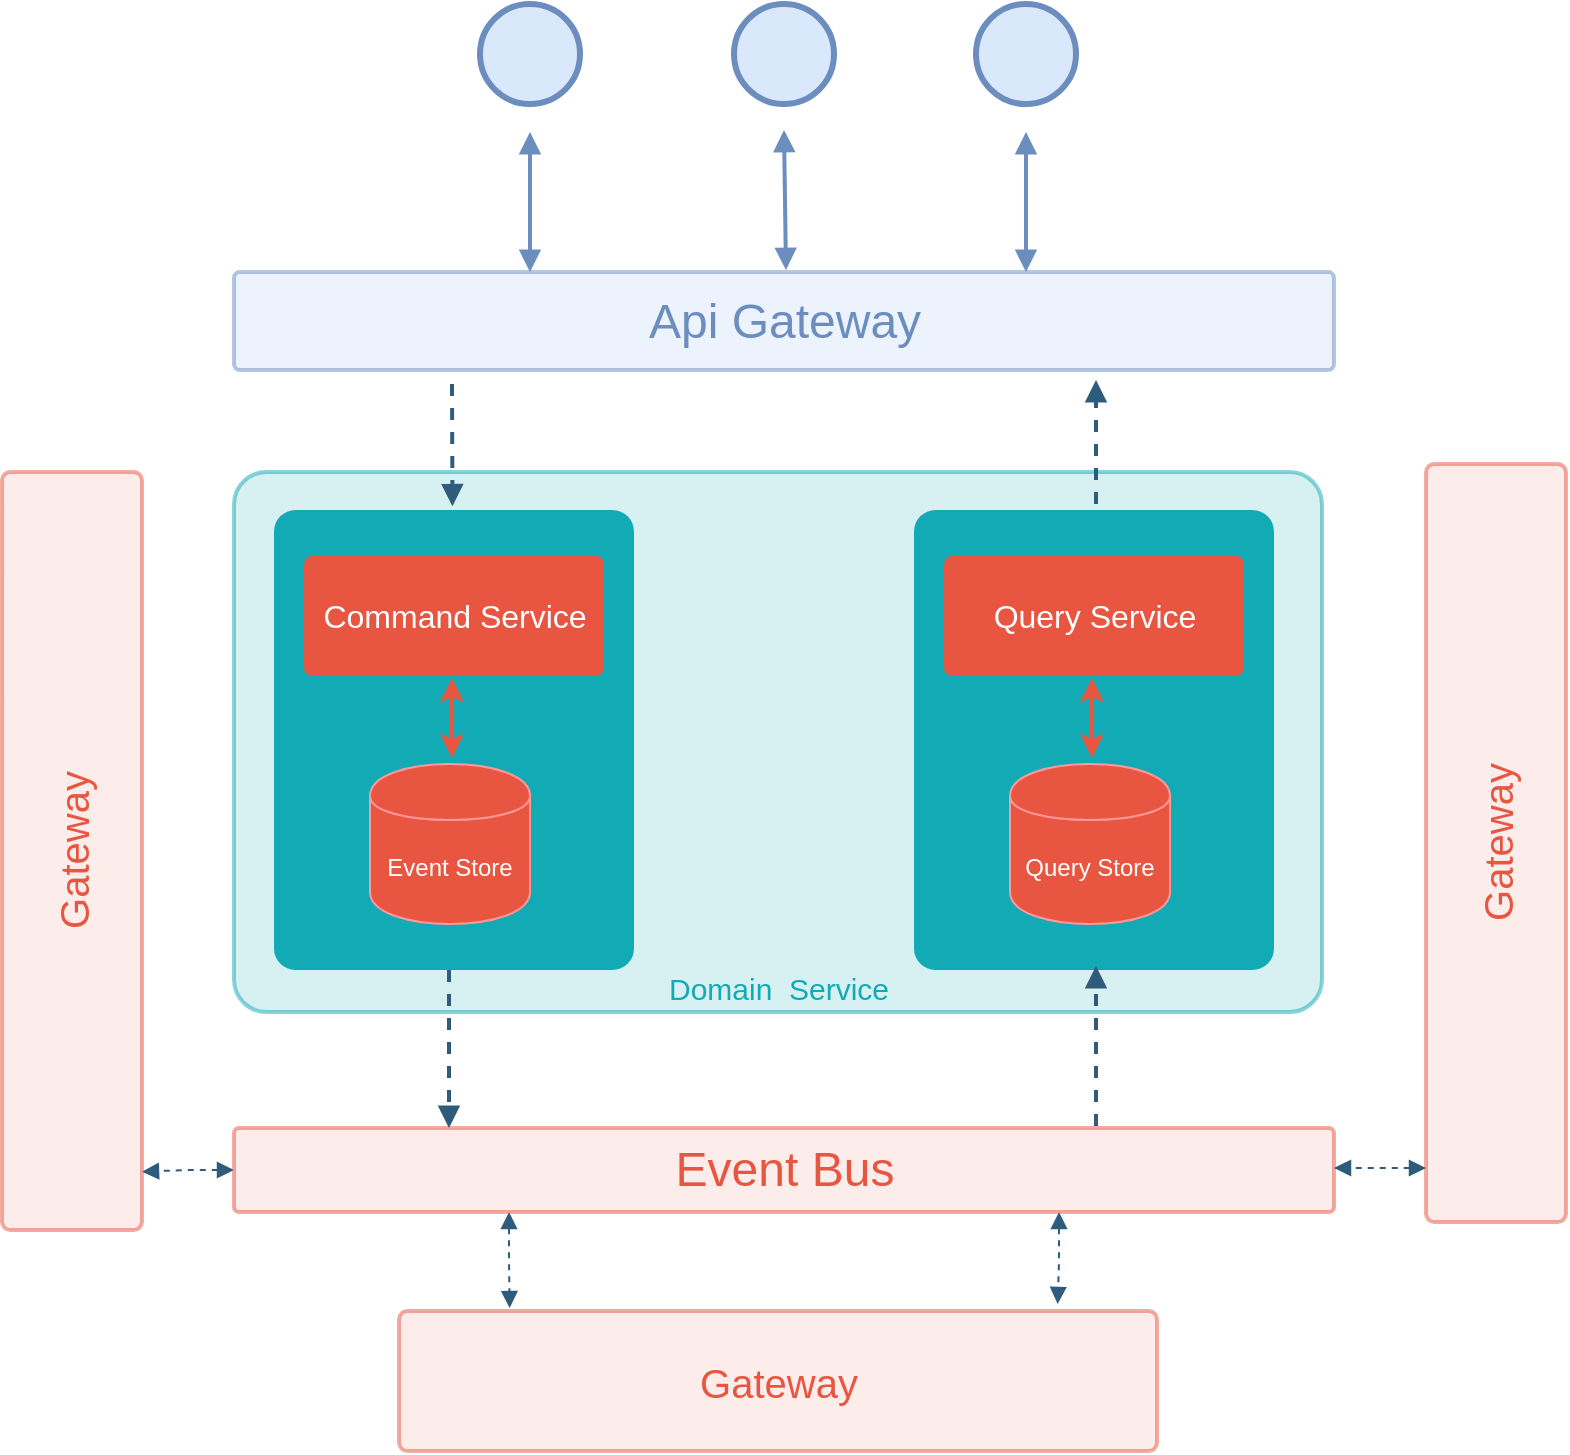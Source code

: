 <mxfile version="10.9.8" type="github"><diagram id="f5e3c919-8bb2-3a5e-335c-8be5b1c02a73" name="Page-1"><mxGraphModel dx="192" dy="1168" grid="1" gridSize="10" guides="1" tooltips="1" connect="1" arrows="1" fold="1" page="1" pageScale="1" pageWidth="850" pageHeight="1100" background="#ffffff" math="0" shadow="0"><root><mxCell id="0"/><mxCell id="1" parent="0"/><mxCell id="SN6Sg6tmnSP9mpqL1bf3-82" value="&lt;font style=&quot;font-size: 24px&quot; color=&quot;#6c8ebf&quot;&gt;Api Gateway&lt;/font&gt;" style="rounded=1;fillColor=#DAE8FC;strokeWidth=2;html=1;strokeColor=#6C8EBF;arcSize=6;opacity=50;" parent="1" vertex="1"><mxGeometry x="1846" y="220" width="550" height="49" as="geometry"/></mxCell><mxCell id="SN6Sg6tmnSP9mpqL1bf3-85" value="&lt;font style=&quot;font-size: 15px&quot; color=&quot;#12aab5&quot;&gt;Domain&amp;nbsp; Service&lt;/font&gt;" style="rounded=1;fillColor=#B0E3E6;strokeWidth=2;html=1;strokeColor=#12AAB5;arcSize=6;opacity=50;verticalAlign=bottom;" parent="1" vertex="1"><mxGeometry x="1846" y="320" width="544" height="270" as="geometry"/></mxCell><mxCell id="SN6Sg6tmnSP9mpqL1bf3-89" value="" style="rounded=1;fillColor=#12AAB5;strokeWidth=2;html=1;strokeColor=none;arcSize=6;perimeterSpacing=4;" parent="1" vertex="1"><mxGeometry x="1866" y="339" width="180" height="230" as="geometry"/></mxCell><mxCell id="SN6Sg6tmnSP9mpqL1bf3-90" value="Command Service" style="rounded=1;fillColor=#e85642;strokeWidth=2;html=1;strokeColor=none;fontColor=#FFFFFF;fontSize=16;arcSize=7;perimeterSpacing=4;" parent="1" vertex="1"><mxGeometry x="1881" y="362" width="150" height="60" as="geometry"/></mxCell><mxCell id="SN6Sg6tmnSP9mpqL1bf3-91" value="&lt;font color=&quot;#ffffff&quot;&gt;Event Store&lt;/font&gt;" style="shape=cylinder;whiteSpace=wrap;html=1;boundedLbl=1;backgroundOutline=1;strokeColor=#FF9999;fillColor=#E85642;" parent="1" vertex="1"><mxGeometry x="1914" y="466" width="80" height="80" as="geometry"/></mxCell><mxCell id="SN6Sg6tmnSP9mpqL1bf3-97" value="" style="endArrow=classic;startArrow=classic;html=1;strokeColor=#E85642;strokeWidth=2;" parent="1" edge="1"><mxGeometry width="50" height="50" relative="1" as="geometry"><mxPoint x="1955" y="463" as="sourcePoint"/><mxPoint x="1955" y="423" as="targetPoint"/></mxGeometry></mxCell><mxCell id="SN6Sg6tmnSP9mpqL1bf3-99" value="" style="edgeStyle=none;dashed=1;strokeWidth=2;html=1;strokeColor=#2f5b7c;endArrow=block;endFill=1;sourcePerimeterSpacing=2;entryX=0.2;entryY=0.125;entryDx=0;entryDy=0;entryPerimeter=0;" parent="1" edge="1"><mxGeometry x="1299.871" y="157.5" width="100" height="100" as="geometry"><mxPoint x="1955" y="276" as="sourcePoint"/><mxPoint x="1955.235" y="337.176" as="targetPoint"/></mxGeometry></mxCell><mxCell id="SN6Sg6tmnSP9mpqL1bf3-100" value="" style="rounded=1;fillColor=#12AAB5;strokeWidth=2;html=1;strokeColor=none;arcSize=6;perimeterSpacing=4;" parent="1" vertex="1"><mxGeometry x="2186" y="339" width="180" height="230" as="geometry"/></mxCell><mxCell id="SN6Sg6tmnSP9mpqL1bf3-101" value="Query Service" style="rounded=1;fillColor=#e85642;strokeWidth=2;html=1;strokeColor=none;fontColor=#FFFFFF;fontSize=16;arcSize=7;perimeterSpacing=4;" parent="1" vertex="1"><mxGeometry x="2201" y="362" width="150" height="60" as="geometry"/></mxCell><mxCell id="SN6Sg6tmnSP9mpqL1bf3-102" value="&lt;font color=&quot;#ffffff&quot;&gt;Query Store&lt;/font&gt;" style="shape=cylinder;whiteSpace=wrap;html=1;boundedLbl=1;backgroundOutline=1;strokeColor=#FF9999;fillColor=#E85642;" parent="1" vertex="1"><mxGeometry x="2234" y="466" width="80" height="80" as="geometry"/></mxCell><mxCell id="SN6Sg6tmnSP9mpqL1bf3-103" value="" style="endArrow=classic;startArrow=classic;html=1;strokeColor=#E85642;strokeWidth=2;" parent="1" edge="1"><mxGeometry width="50" height="50" relative="1" as="geometry"><mxPoint x="2275" y="463" as="sourcePoint"/><mxPoint x="2275" y="423" as="targetPoint"/></mxGeometry></mxCell><mxCell id="Xm9U44bkd2viTQmHeqAC-11" style="edgeStyle=orthogonalEdgeStyle;rounded=0;orthogonalLoop=1;jettySize=auto;html=1;exitX=0;exitY=0.5;exitDx=0;exitDy=0;entryX=1;entryY=0.923;entryDx=0;entryDy=0;entryPerimeter=0;startArrow=block;startFill=1;endArrow=block;endFill=1;dashed=1;strokeColor=#2F5B7C;" edge="1" parent="1" source="SN6Sg6tmnSP9mpqL1bf3-106" target="Xm9U44bkd2viTQmHeqAC-7"><mxGeometry relative="1" as="geometry"/></mxCell><mxCell id="Xm9U44bkd2viTQmHeqAC-14" style="edgeStyle=orthogonalEdgeStyle;rounded=0;orthogonalLoop=1;jettySize=auto;html=1;exitX=0.25;exitY=1;exitDx=0;exitDy=0;entryX=-0.021;entryY=0.854;entryDx=0;entryDy=0;entryPerimeter=0;dashed=1;startArrow=block;startFill=1;endArrow=block;endFill=1;strokeColor=#2F5B7C;" edge="1" parent="1" source="SN6Sg6tmnSP9mpqL1bf3-106" target="Xm9U44bkd2viTQmHeqAC-9"><mxGeometry relative="1" as="geometry"/></mxCell><mxCell id="Xm9U44bkd2viTQmHeqAC-15" style="edgeStyle=orthogonalEdgeStyle;rounded=0;orthogonalLoop=1;jettySize=auto;html=1;exitX=0.75;exitY=1;exitDx=0;exitDy=0;entryX=-0.05;entryY=0.131;entryDx=0;entryDy=0;entryPerimeter=0;dashed=1;startArrow=block;startFill=1;endArrow=block;endFill=1;strokeColor=#2F5B7C;" edge="1" parent="1" source="SN6Sg6tmnSP9mpqL1bf3-106" target="Xm9U44bkd2viTQmHeqAC-9"><mxGeometry relative="1" as="geometry"/></mxCell><mxCell id="SN6Sg6tmnSP9mpqL1bf3-106" value="&lt;font style=&quot;font-size: 24px&quot; color=&quot;#e85642&quot;&gt;Event Bus&lt;/font&gt;" style="rounded=1;fillColor=#FAD9D5;strokeWidth=2;html=1;strokeColor=#E85642;arcSize=6;opacity=50;" parent="1" vertex="1"><mxGeometry x="1846" y="648" width="550" height="42" as="geometry"/></mxCell><mxCell id="SN6Sg6tmnSP9mpqL1bf3-109" value="" style="edgeStyle=none;dashed=1;strokeWidth=2;html=1;strokeColor=#2f5b7c;endArrow=block;endFill=1;sourcePerimeterSpacing=2;entryX=0.2;entryY=0.125;entryDx=0;entryDy=0;entryPerimeter=0;" parent="1" edge="1"><mxGeometry x="1297.371" y="493.5" width="100" height="100" as="geometry"><mxPoint x="1953.5" y="569" as="sourcePoint"/><mxPoint x="1953.5" y="648" as="targetPoint"/></mxGeometry></mxCell><mxCell id="SN6Sg6tmnSP9mpqL1bf3-110" value="" style="edgeStyle=none;dashed=1;strokeWidth=2;html=1;strokeColor=#2f5b7c;endArrow=block;endFill=1;sourcePerimeterSpacing=2;" parent="1" edge="1"><mxGeometry x="1620.871" y="571.5" width="100" height="100" as="geometry"><mxPoint x="2277" y="647" as="sourcePoint"/><mxPoint x="2277" y="567" as="targetPoint"/></mxGeometry></mxCell><mxCell id="SN6Sg6tmnSP9mpqL1bf3-145" value="" style="edgeStyle=none;dashed=1;strokeWidth=2;html=1;strokeColor=#2f5b7c;endArrow=block;endFill=1;sourcePerimeterSpacing=2;entryX=0.373;entryY=1.015;entryDx=0;entryDy=0;entryPerimeter=0;" parent="1" edge="1"><mxGeometry x="1639.871" y="607.5" width="100" height="100" as="geometry"><mxPoint x="2277" y="336" as="sourcePoint"/><mxPoint x="2277" y="274" as="targetPoint"/></mxGeometry></mxCell><mxCell id="Xm9U44bkd2viTQmHeqAC-1" value="" style="shape=mxgraph.bpmn.shape;html=1;verticalLabelPosition=bottom;labelBackgroundColor=#ffffff;verticalAlign=top;perimeter=ellipsePerimeter;outline=standard;symbol=general;fontFamily=Helvetica;fontSize=12;align=center;strokeColor=#6c8ebf;strokeWidth=3;fillColor=#dae8fc;perimeterSpacing=6;rotation=-90;" vertex="1" parent="1"><mxGeometry x="1969" y="86" width="50" height="50" as="geometry"/></mxCell><mxCell id="Xm9U44bkd2viTQmHeqAC-2" value="" style="edgeStyle=none;strokeWidth=2;html=1;strokeColor=#6c8ebf;endArrow=block;endFill=1;startArrow=block;startFill=1;fillColor=#dae8fc;" edge="1" parent="1"><mxGeometry x="1507" y="516" width="100" height="100" as="geometry"><mxPoint x="1994" y="220" as="sourcePoint"/><mxPoint x="1994" y="150" as="targetPoint"/></mxGeometry></mxCell><mxCell id="Xm9U44bkd2viTQmHeqAC-3" value="" style="shape=mxgraph.bpmn.shape;html=1;verticalLabelPosition=bottom;labelBackgroundColor=#ffffff;verticalAlign=top;perimeter=ellipsePerimeter;outline=standard;symbol=general;fontFamily=Helvetica;fontSize=12;align=center;strokeColor=#6c8ebf;strokeWidth=3;fillColor=#dae8fc;perimeterSpacing=6;rotation=-90;" vertex="1" parent="1"><mxGeometry x="2096" y="86" width="50" height="50" as="geometry"/></mxCell><mxCell id="Xm9U44bkd2viTQmHeqAC-4" value="" style="edgeStyle=none;strokeWidth=2;html=1;strokeColor=#6c8ebf;endArrow=block;endFill=1;startArrow=block;startFill=1;fillColor=#dae8fc;" edge="1" parent="1"><mxGeometry x="1634" y="515" width="100" height="100" as="geometry"><mxPoint x="2122" y="219" as="sourcePoint"/><mxPoint x="2121" y="149" as="targetPoint"/></mxGeometry></mxCell><mxCell id="Xm9U44bkd2viTQmHeqAC-5" value="" style="shape=mxgraph.bpmn.shape;html=1;verticalLabelPosition=bottom;labelBackgroundColor=#ffffff;verticalAlign=top;perimeter=ellipsePerimeter;outline=standard;symbol=general;fontFamily=Helvetica;fontSize=12;align=center;strokeColor=#6c8ebf;strokeWidth=3;fillColor=#dae8fc;perimeterSpacing=6;rotation=-90;" vertex="1" parent="1"><mxGeometry x="2217" y="86" width="50" height="50" as="geometry"/></mxCell><mxCell id="Xm9U44bkd2viTQmHeqAC-6" value="" style="edgeStyle=none;strokeWidth=2;html=1;strokeColor=#6c8ebf;endArrow=block;endFill=1;startArrow=block;startFill=1;fillColor=#dae8fc;" edge="1" parent="1"><mxGeometry x="1755" y="516" width="100" height="100" as="geometry"><mxPoint x="2242" y="220" as="sourcePoint"/><mxPoint x="2242" y="150" as="targetPoint"/></mxGeometry></mxCell><mxCell id="Xm9U44bkd2viTQmHeqAC-7" value="&lt;font color=&quot;#e85642&quot; style=&quot;font-size: 20px;&quot;&gt;Gateway&lt;/font&gt;" style="rounded=1;fillColor=#fad9d5;strokeWidth=2;html=1;strokeColor=#E85642;arcSize=6;opacity=50;verticalAlign=middle;horizontal=0;fontSize=20;" vertex="1" parent="1"><mxGeometry x="1730" y="320" width="70" height="379" as="geometry"/></mxCell><mxCell id="Xm9U44bkd2viTQmHeqAC-8" value="&lt;font color=&quot;#e85642&quot; style=&quot;font-size: 20px;&quot;&gt;Gateway&lt;/font&gt;" style="rounded=1;fillColor=#fad9d5;strokeWidth=2;html=1;strokeColor=#E85642;arcSize=6;opacity=50;verticalAlign=middle;horizontal=0;fontSize=20;" vertex="1" parent="1"><mxGeometry x="2442" y="316" width="70" height="379" as="geometry"/></mxCell><mxCell id="Xm9U44bkd2viTQmHeqAC-9" value="&lt;font color=&quot;#e85642&quot; style=&quot;font-size: 20px;&quot;&gt;Gateway&lt;/font&gt;" style="rounded=1;fillColor=#fad9d5;strokeWidth=2;html=1;strokeColor=#E85642;arcSize=6;opacity=50;verticalAlign=middle;horizontal=0;fontSize=20;rotation=90;" vertex="1" parent="1"><mxGeometry x="2083" y="585" width="70" height="379" as="geometry"/></mxCell><mxCell id="Xm9U44bkd2viTQmHeqAC-12" style="edgeStyle=orthogonalEdgeStyle;rounded=0;orthogonalLoop=1;jettySize=auto;html=1;exitX=0;exitY=0.5;exitDx=0;exitDy=0;entryX=1;entryY=0.923;entryDx=0;entryDy=0;entryPerimeter=0;startArrow=block;startFill=1;endArrow=block;endFill=1;dashed=1;strokeColor=#2F5B7C;" edge="1" parent="1"><mxGeometry relative="1" as="geometry"><mxPoint x="2442" y="668" as="sourcePoint"/><mxPoint x="2396" y="668" as="targetPoint"/></mxGeometry></mxCell></root></mxGraphModel></diagram></mxfile>